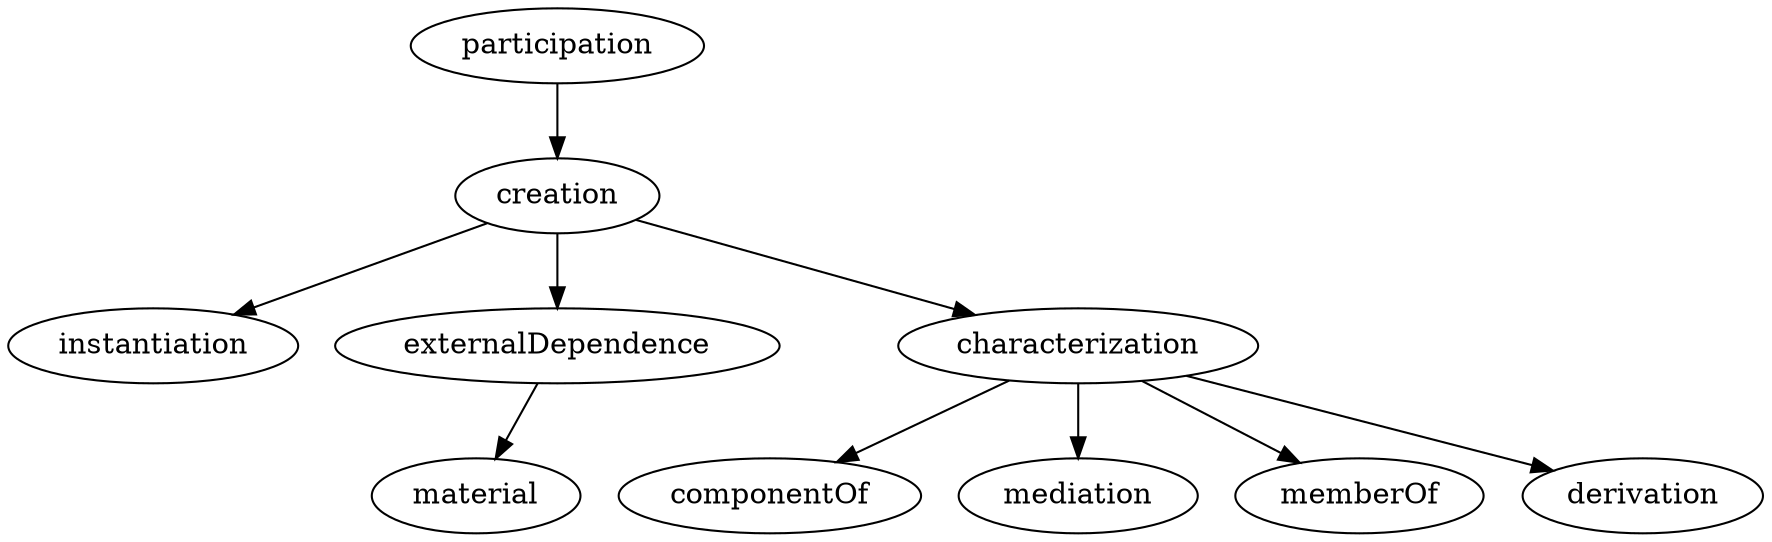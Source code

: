 strict digraph  {
participation;
creation;
instantiation;
externalDependence;
characterization;
material;
componentOf;
mediation;
memberOf;
derivation;
participation -> creation;
creation -> instantiation;
creation -> externalDependence;
creation -> characterization;
externalDependence -> material;
characterization -> componentOf;
characterization -> mediation;
characterization -> memberOf;
characterization -> derivation;
}
